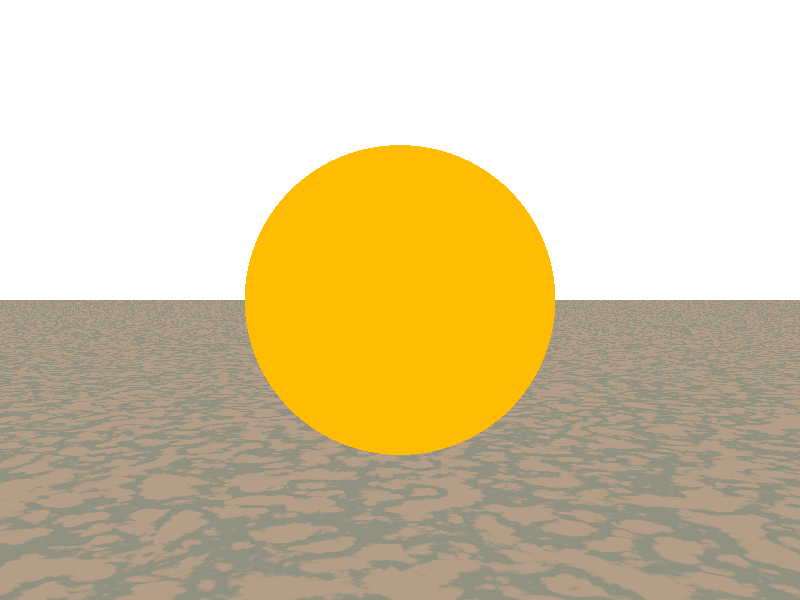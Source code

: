 #include "colors.inc"
#include "stones1.inc"

background {White}

sphere {0,1
 pigment {color rgb <1,.5,0> filter .4}
 finish {ambient .4 specular .4 roughness .03}}
plane {y,-1 texture {T_Stone20}}

light_source {<-6,10,-8> White}

camera {
 location -4*z
 look_at 0
}
